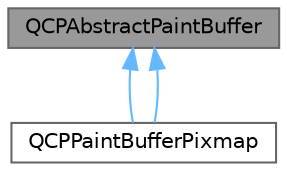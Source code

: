 digraph "QCPAbstractPaintBuffer"
{
 // LATEX_PDF_SIZE
  bgcolor="transparent";
  edge [fontname=Helvetica,fontsize=10,labelfontname=Helvetica,labelfontsize=10];
  node [fontname=Helvetica,fontsize=10,shape=box,height=0.2,width=0.4];
  Node1 [id="Node000001",label="QCPAbstractPaintBuffer",height=0.2,width=0.4,color="gray40", fillcolor="grey60", style="filled", fontcolor="black",tooltip="The abstract base class for paint buffers, which define the rendering backend."];
  Node1 -> Node2 [id="edge1_Node000001_Node000002",dir="back",color="steelblue1",style="solid",tooltip=" "];
  Node2 [id="Node000002",label="QCPPaintBufferPixmap",height=0.2,width=0.4,color="gray40", fillcolor="white", style="filled",URL="$class_q_c_p_paint_buffer_pixmap.html",tooltip="A paint buffer based on QPixmap, using software raster rendering."];
  Node1 -> Node2 [id="edge2_Node000001_Node000002",dir="back",color="steelblue1",style="solid",tooltip=" "];
}
